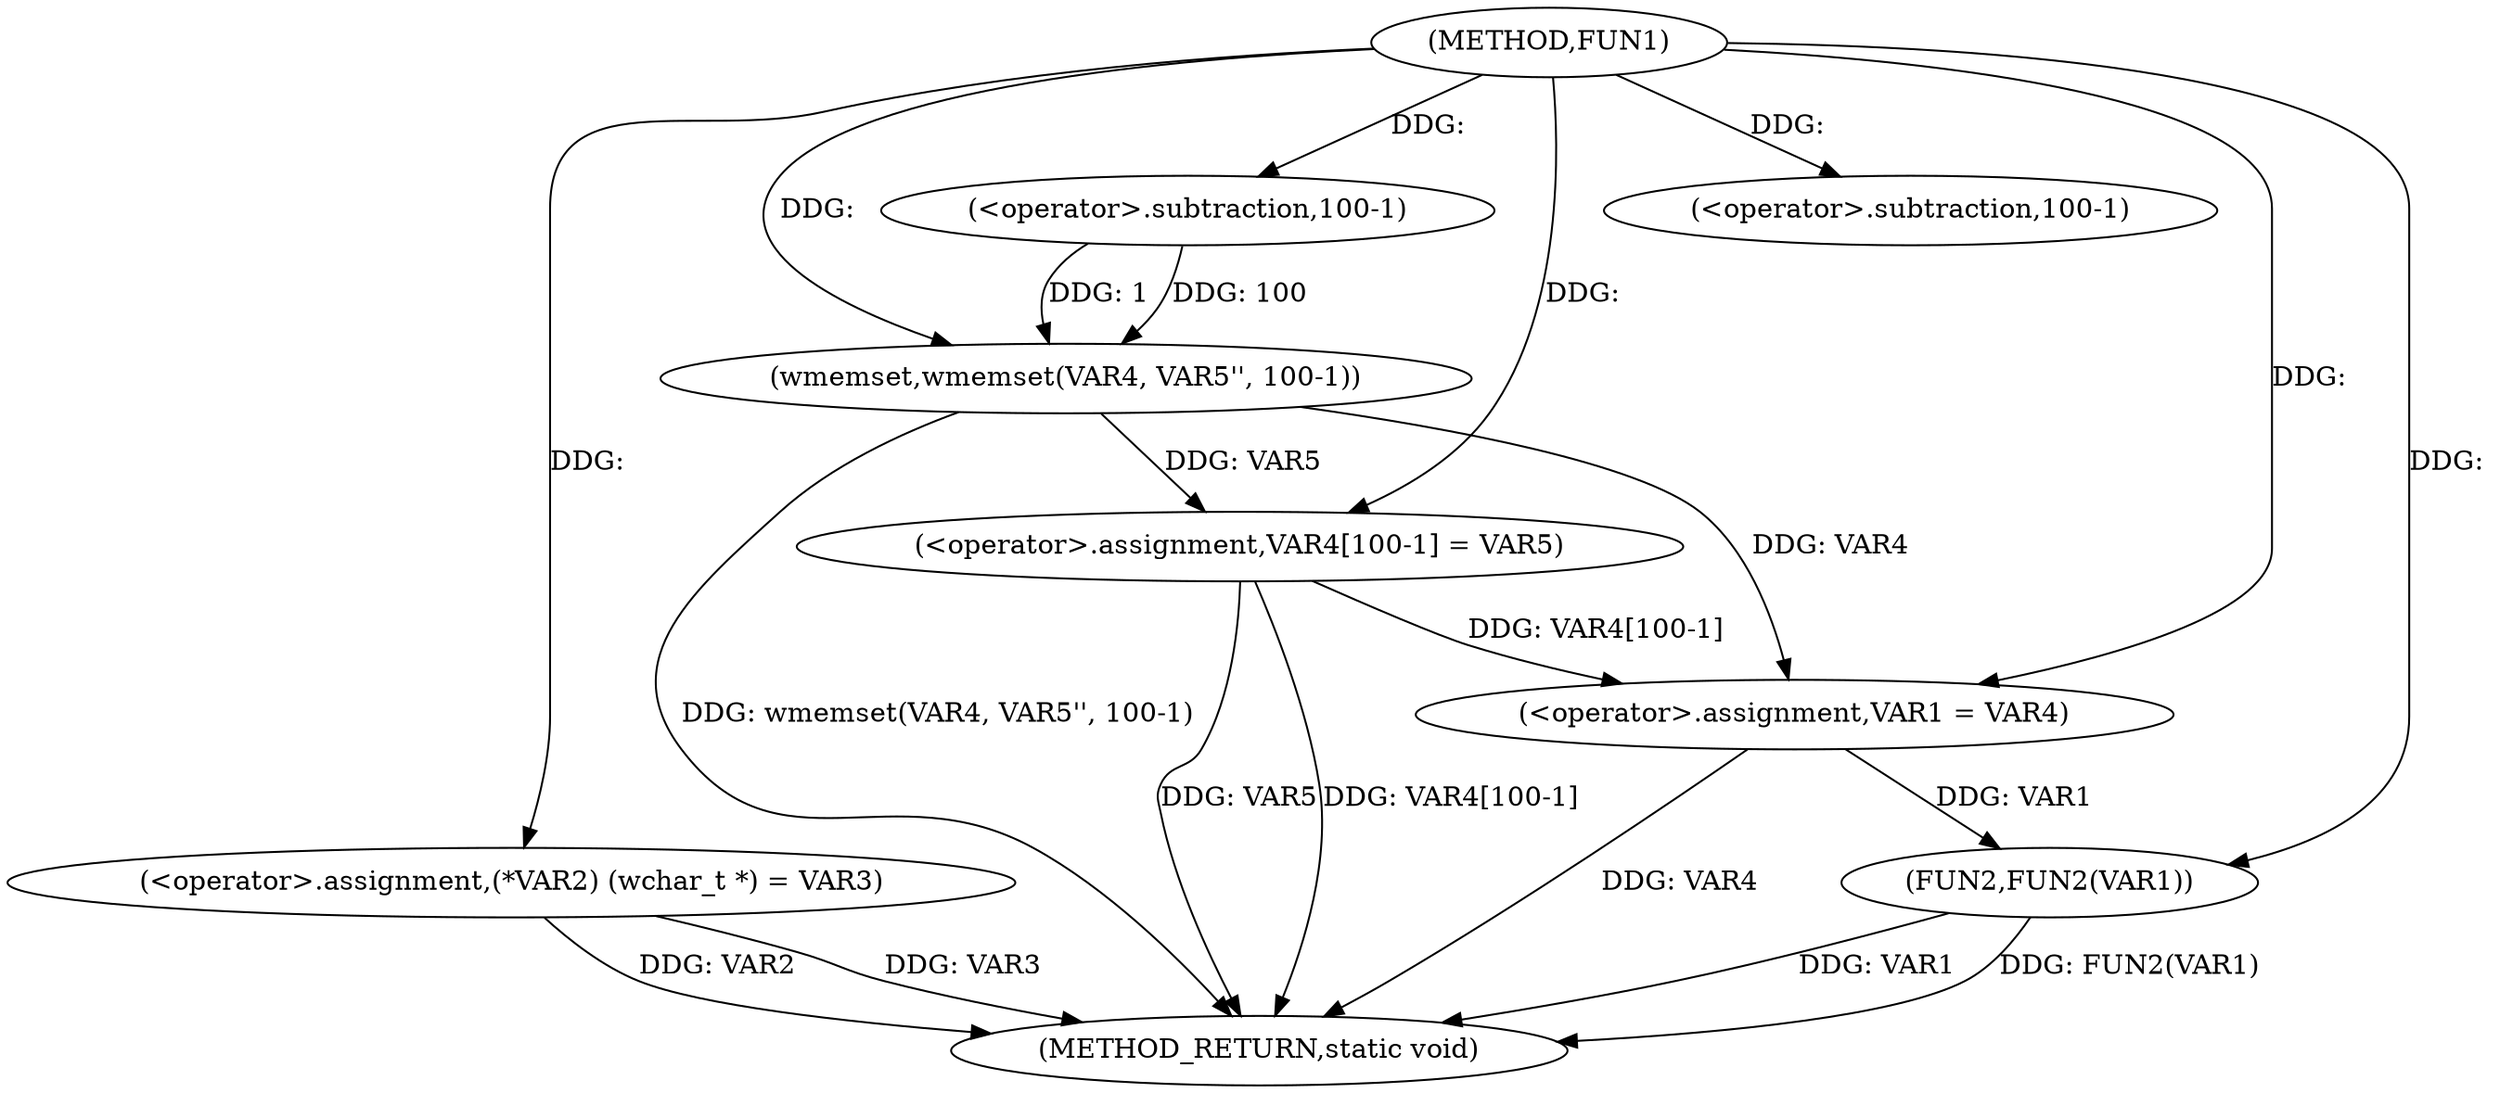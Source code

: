 digraph FUN1 {  
"1000100" [label = "(METHOD,FUN1)" ]
"1000126" [label = "(METHOD_RETURN,static void)" ]
"1000104" [label = "(<operator>.assignment,(*VAR2) (wchar_t *) = VAR3)" ]
"1000108" [label = "(wmemset,wmemset(VAR4, VAR5'', 100-1))" ]
"1000111" [label = "(<operator>.subtraction,100-1)" ]
"1000114" [label = "(<operator>.assignment,VAR4[100-1] = VAR5)" ]
"1000117" [label = "(<operator>.subtraction,100-1)" ]
"1000121" [label = "(<operator>.assignment,VAR1 = VAR4)" ]
"1000124" [label = "(FUN2,FUN2(VAR1))" ]
  "1000124" -> "1000126"  [ label = "DDG: VAR1"] 
  "1000108" -> "1000126"  [ label = "DDG: wmemset(VAR4, VAR5'', 100-1)"] 
  "1000104" -> "1000126"  [ label = "DDG: VAR2"] 
  "1000121" -> "1000126"  [ label = "DDG: VAR4"] 
  "1000114" -> "1000126"  [ label = "DDG: VAR5"] 
  "1000104" -> "1000126"  [ label = "DDG: VAR3"] 
  "1000124" -> "1000126"  [ label = "DDG: FUN2(VAR1)"] 
  "1000114" -> "1000126"  [ label = "DDG: VAR4[100-1]"] 
  "1000100" -> "1000104"  [ label = "DDG: "] 
  "1000100" -> "1000108"  [ label = "DDG: "] 
  "1000111" -> "1000108"  [ label = "DDG: 100"] 
  "1000111" -> "1000108"  [ label = "DDG: 1"] 
  "1000100" -> "1000111"  [ label = "DDG: "] 
  "1000108" -> "1000114"  [ label = "DDG: VAR5"] 
  "1000100" -> "1000114"  [ label = "DDG: "] 
  "1000100" -> "1000117"  [ label = "DDG: "] 
  "1000114" -> "1000121"  [ label = "DDG: VAR4[100-1]"] 
  "1000108" -> "1000121"  [ label = "DDG: VAR4"] 
  "1000100" -> "1000121"  [ label = "DDG: "] 
  "1000121" -> "1000124"  [ label = "DDG: VAR1"] 
  "1000100" -> "1000124"  [ label = "DDG: "] 
}
